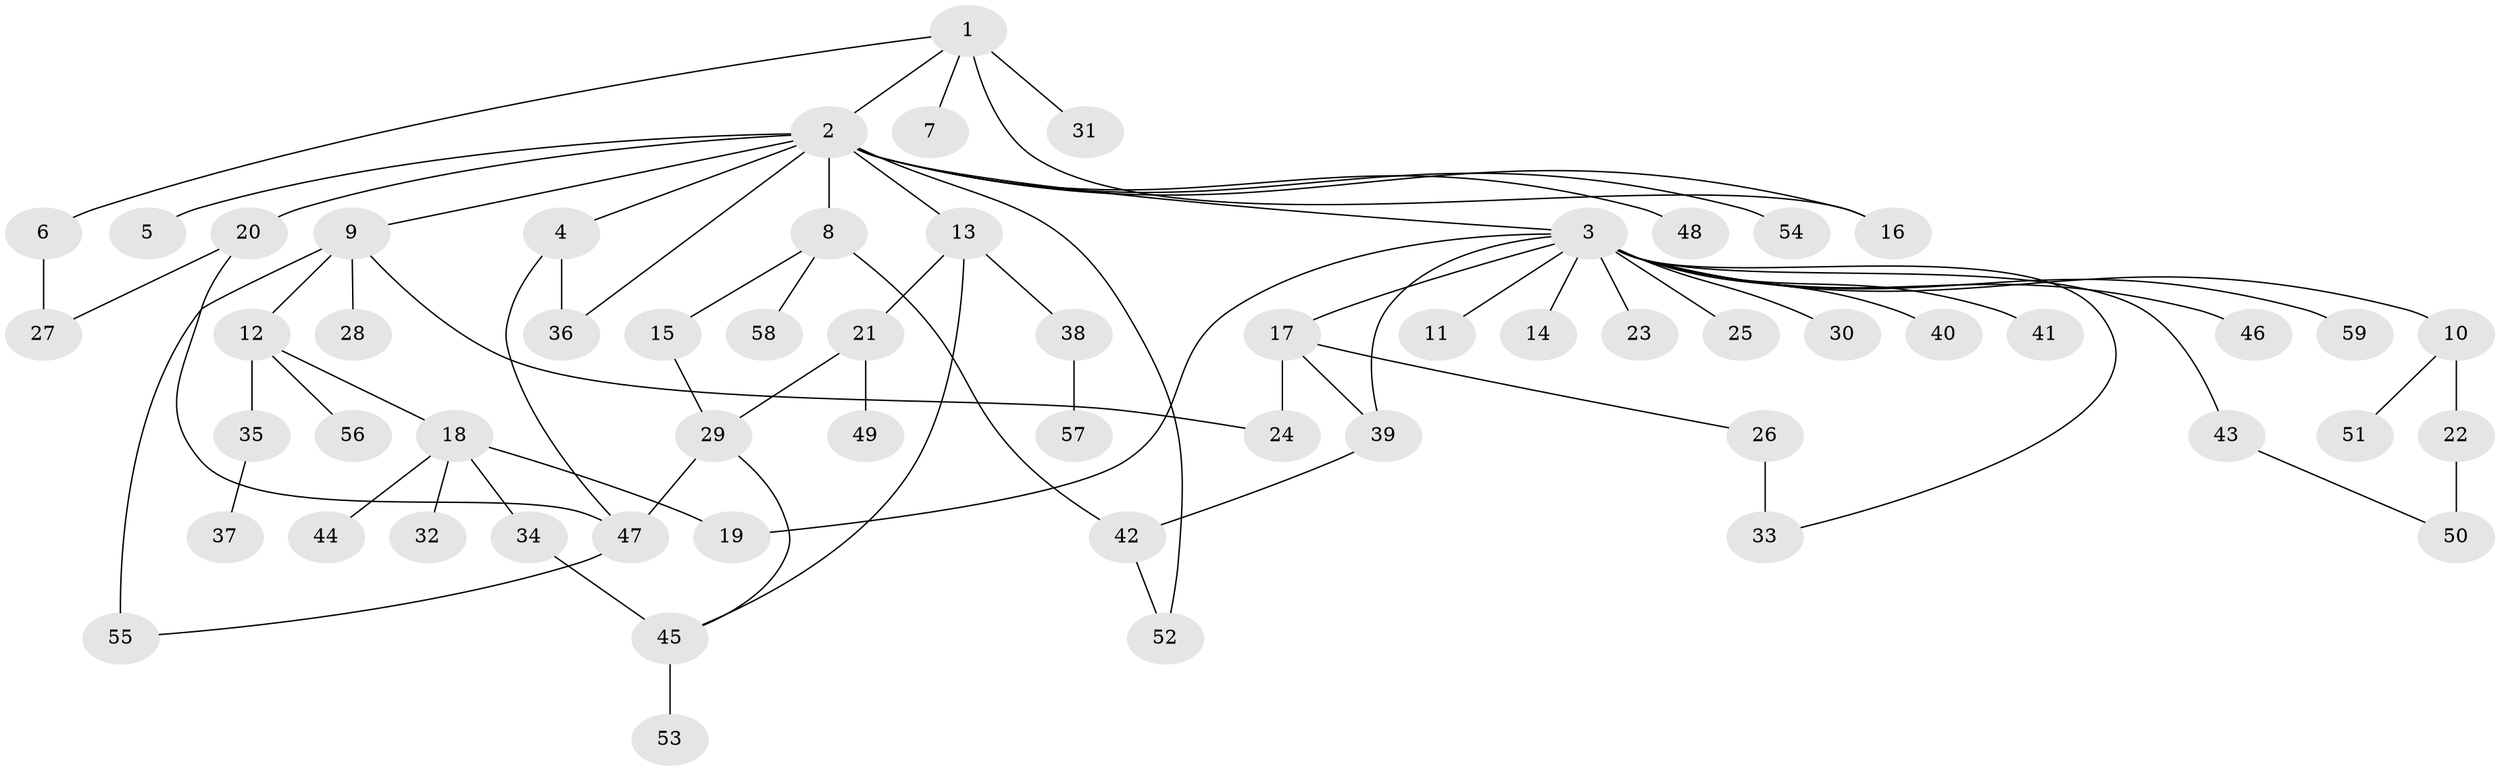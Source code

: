 // original degree distribution, {7: 0.025423728813559324, 23: 0.00847457627118644, 17: 0.00847457627118644, 5: 0.03389830508474576, 2: 0.211864406779661, 4: 0.07627118644067797, 1: 0.5677966101694916, 6: 0.01694915254237288, 3: 0.0423728813559322, 9: 0.00847457627118644}
// Generated by graph-tools (version 1.1) at 2025/50/03/04/25 22:50:32]
// undirected, 59 vertices, 74 edges
graph export_dot {
  node [color=gray90,style=filled];
  1;
  2;
  3;
  4;
  5;
  6;
  7;
  8;
  9;
  10;
  11;
  12;
  13;
  14;
  15;
  16;
  17;
  18;
  19;
  20;
  21;
  22;
  23;
  24;
  25;
  26;
  27;
  28;
  29;
  30;
  31;
  32;
  33;
  34;
  35;
  36;
  37;
  38;
  39;
  40;
  41;
  42;
  43;
  44;
  45;
  46;
  47;
  48;
  49;
  50;
  51;
  52;
  53;
  54;
  55;
  56;
  57;
  58;
  59;
  1 -- 2 [weight=1.0];
  1 -- 6 [weight=1.0];
  1 -- 7 [weight=1.0];
  1 -- 16 [weight=1.0];
  1 -- 31 [weight=2.0];
  2 -- 3 [weight=1.0];
  2 -- 4 [weight=1.0];
  2 -- 5 [weight=1.0];
  2 -- 8 [weight=9.0];
  2 -- 9 [weight=1.0];
  2 -- 13 [weight=1.0];
  2 -- 16 [weight=1.0];
  2 -- 20 [weight=1.0];
  2 -- 36 [weight=1.0];
  2 -- 48 [weight=1.0];
  2 -- 52 [weight=1.0];
  2 -- 54 [weight=1.0];
  3 -- 10 [weight=1.0];
  3 -- 11 [weight=1.0];
  3 -- 14 [weight=1.0];
  3 -- 17 [weight=1.0];
  3 -- 19 [weight=1.0];
  3 -- 23 [weight=1.0];
  3 -- 25 [weight=1.0];
  3 -- 30 [weight=1.0];
  3 -- 33 [weight=1.0];
  3 -- 39 [weight=1.0];
  3 -- 40 [weight=1.0];
  3 -- 41 [weight=1.0];
  3 -- 43 [weight=1.0];
  3 -- 46 [weight=1.0];
  3 -- 59 [weight=1.0];
  4 -- 36 [weight=2.0];
  4 -- 47 [weight=1.0];
  6 -- 27 [weight=2.0];
  8 -- 15 [weight=1.0];
  8 -- 42 [weight=1.0];
  8 -- 58 [weight=1.0];
  9 -- 12 [weight=1.0];
  9 -- 24 [weight=1.0];
  9 -- 28 [weight=1.0];
  9 -- 55 [weight=2.0];
  10 -- 22 [weight=1.0];
  10 -- 51 [weight=1.0];
  12 -- 18 [weight=1.0];
  12 -- 35 [weight=1.0];
  12 -- 56 [weight=1.0];
  13 -- 21 [weight=1.0];
  13 -- 38 [weight=1.0];
  13 -- 45 [weight=1.0];
  15 -- 29 [weight=1.0];
  17 -- 24 [weight=5.0];
  17 -- 26 [weight=1.0];
  17 -- 39 [weight=1.0];
  18 -- 19 [weight=1.0];
  18 -- 32 [weight=1.0];
  18 -- 34 [weight=1.0];
  18 -- 44 [weight=1.0];
  20 -- 27 [weight=1.0];
  20 -- 47 [weight=1.0];
  21 -- 29 [weight=1.0];
  21 -- 49 [weight=1.0];
  22 -- 50 [weight=2.0];
  26 -- 33 [weight=2.0];
  29 -- 45 [weight=1.0];
  29 -- 47 [weight=1.0];
  34 -- 45 [weight=2.0];
  35 -- 37 [weight=1.0];
  38 -- 57 [weight=1.0];
  39 -- 42 [weight=4.0];
  42 -- 52 [weight=1.0];
  43 -- 50 [weight=1.0];
  45 -- 53 [weight=1.0];
  47 -- 55 [weight=1.0];
}
